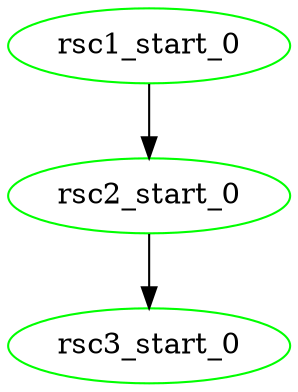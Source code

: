 digraph "g" {
	size = "30,30"
"rsc1_start_0" [ color="green" ]
"rsc2_start_0" [ color="green" ]
"rsc3_start_0" [ color="green" ]
"rsc1_start_0" -> "rsc2_start_0"
"rsc2_start_0" -> "rsc3_start_0"
}
